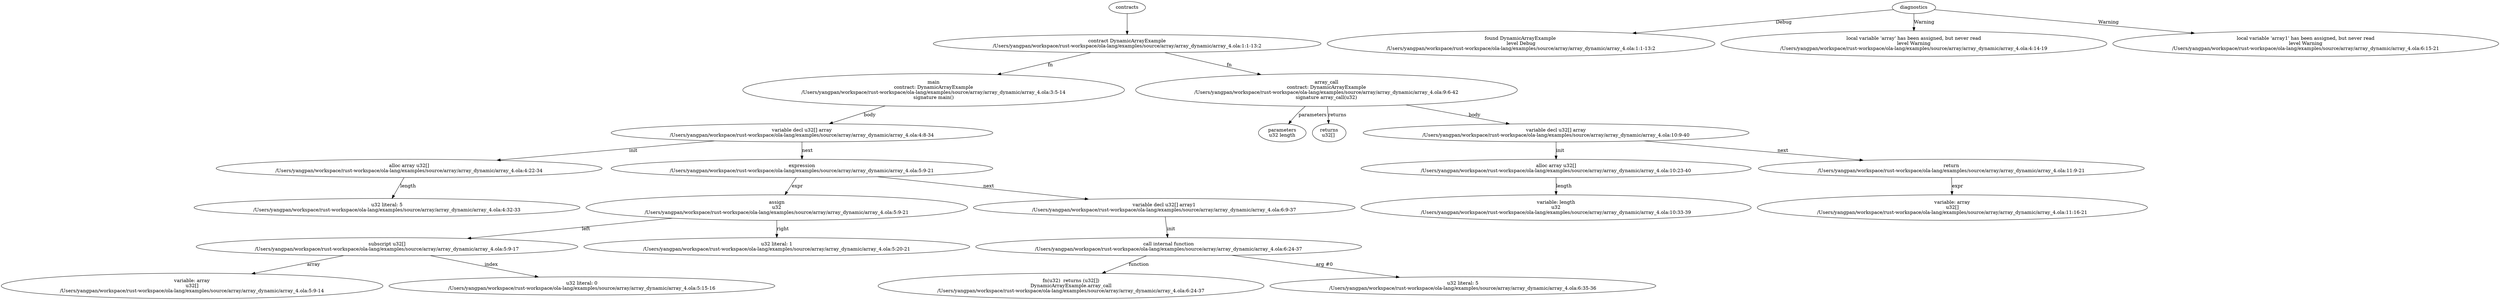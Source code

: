 strict digraph "/Users/yangpan/workspace/rust-workspace/ola-lang/examples/source/array/array_dynamic/array_4.ola" {
	contract [label="contract DynamicArrayExample\n/Users/yangpan/workspace/rust-workspace/ola-lang/examples/source/array/array_dynamic/array_4.ola:1:1-13:2"]
	main [label="main\ncontract: DynamicArrayExample\n/Users/yangpan/workspace/rust-workspace/ola-lang/examples/source/array/array_dynamic/array_4.ola:3:5-14\nsignature main()"]
	var_decl [label="variable decl u32[] array\n/Users/yangpan/workspace/rust-workspace/ola-lang/examples/source/array/array_dynamic/array_4.ola:4:8-34"]
	alloc_array [label="alloc array u32[]\n/Users/yangpan/workspace/rust-workspace/ola-lang/examples/source/array/array_dynamic/array_4.ola:4:22-34"]
	number_literal [label="u32 literal: 5\n/Users/yangpan/workspace/rust-workspace/ola-lang/examples/source/array/array_dynamic/array_4.ola:4:32-33"]
	expr [label="expression\n/Users/yangpan/workspace/rust-workspace/ola-lang/examples/source/array/array_dynamic/array_4.ola:5:9-21"]
	assign [label="assign\nu32\n/Users/yangpan/workspace/rust-workspace/ola-lang/examples/source/array/array_dynamic/array_4.ola:5:9-21"]
	subscript [label="subscript u32[]\n/Users/yangpan/workspace/rust-workspace/ola-lang/examples/source/array/array_dynamic/array_4.ola:5:9-17"]
	variable [label="variable: array\nu32[]\n/Users/yangpan/workspace/rust-workspace/ola-lang/examples/source/array/array_dynamic/array_4.ola:5:9-14"]
	number_literal_10 [label="u32 literal: 0\n/Users/yangpan/workspace/rust-workspace/ola-lang/examples/source/array/array_dynamic/array_4.ola:5:15-16"]
	number_literal_11 [label="u32 literal: 1\n/Users/yangpan/workspace/rust-workspace/ola-lang/examples/source/array/array_dynamic/array_4.ola:5:20-21"]
	var_decl_12 [label="variable decl u32[] array1\n/Users/yangpan/workspace/rust-workspace/ola-lang/examples/source/array/array_dynamic/array_4.ola:6:9-37"]
	call_internal_function [label="call internal function\n/Users/yangpan/workspace/rust-workspace/ola-lang/examples/source/array/array_dynamic/array_4.ola:6:24-37"]
	internal_function [label="fn(u32)  returns (u32[])\nDynamicArrayExample.array_call\n/Users/yangpan/workspace/rust-workspace/ola-lang/examples/source/array/array_dynamic/array_4.ola:6:24-37"]
	number_literal_15 [label="u32 literal: 5\n/Users/yangpan/workspace/rust-workspace/ola-lang/examples/source/array/array_dynamic/array_4.ola:6:35-36"]
	array_call [label="array_call\ncontract: DynamicArrayExample\n/Users/yangpan/workspace/rust-workspace/ola-lang/examples/source/array/array_dynamic/array_4.ola:9:6-42\nsignature array_call(u32)"]
	parameters [label="parameters\nu32 length"]
	returns [label="returns\nu32[] "]
	var_decl_19 [label="variable decl u32[] array\n/Users/yangpan/workspace/rust-workspace/ola-lang/examples/source/array/array_dynamic/array_4.ola:10:9-40"]
	alloc_array_20 [label="alloc array u32[]\n/Users/yangpan/workspace/rust-workspace/ola-lang/examples/source/array/array_dynamic/array_4.ola:10:23-40"]
	variable_21 [label="variable: length\nu32\n/Users/yangpan/workspace/rust-workspace/ola-lang/examples/source/array/array_dynamic/array_4.ola:10:33-39"]
	return [label="return\n/Users/yangpan/workspace/rust-workspace/ola-lang/examples/source/array/array_dynamic/array_4.ola:11:9-21"]
	variable_23 [label="variable: array\nu32[]\n/Users/yangpan/workspace/rust-workspace/ola-lang/examples/source/array/array_dynamic/array_4.ola:11:16-21"]
	diagnostic [label="found DynamicArrayExample \nlevel Debug\n/Users/yangpan/workspace/rust-workspace/ola-lang/examples/source/array/array_dynamic/array_4.ola:1:1-13:2"]
	diagnostic_26 [label="local variable 'array' has been assigned, but never read\nlevel Warning\n/Users/yangpan/workspace/rust-workspace/ola-lang/examples/source/array/array_dynamic/array_4.ola:4:14-19"]
	diagnostic_27 [label="local variable 'array1' has been assigned, but never read\nlevel Warning\n/Users/yangpan/workspace/rust-workspace/ola-lang/examples/source/array/array_dynamic/array_4.ola:6:15-21"]
	contracts -> contract
	contract -> main [label="fn"]
	main -> var_decl [label="body"]
	var_decl -> alloc_array [label="init"]
	alloc_array -> number_literal [label="length"]
	var_decl -> expr [label="next"]
	expr -> assign [label="expr"]
	assign -> subscript [label="left"]
	subscript -> variable [label="array"]
	subscript -> number_literal_10 [label="index"]
	assign -> number_literal_11 [label="right"]
	expr -> var_decl_12 [label="next"]
	var_decl_12 -> call_internal_function [label="init"]
	call_internal_function -> internal_function [label="function"]
	call_internal_function -> number_literal_15 [label="arg #0"]
	contract -> array_call [label="fn"]
	array_call -> parameters [label="parameters"]
	array_call -> returns [label="returns"]
	array_call -> var_decl_19 [label="body"]
	var_decl_19 -> alloc_array_20 [label="init"]
	alloc_array_20 -> variable_21 [label="length"]
	var_decl_19 -> return [label="next"]
	return -> variable_23 [label="expr"]
	diagnostics -> diagnostic [label="Debug"]
	diagnostics -> diagnostic_26 [label="Warning"]
	diagnostics -> diagnostic_27 [label="Warning"]
}
